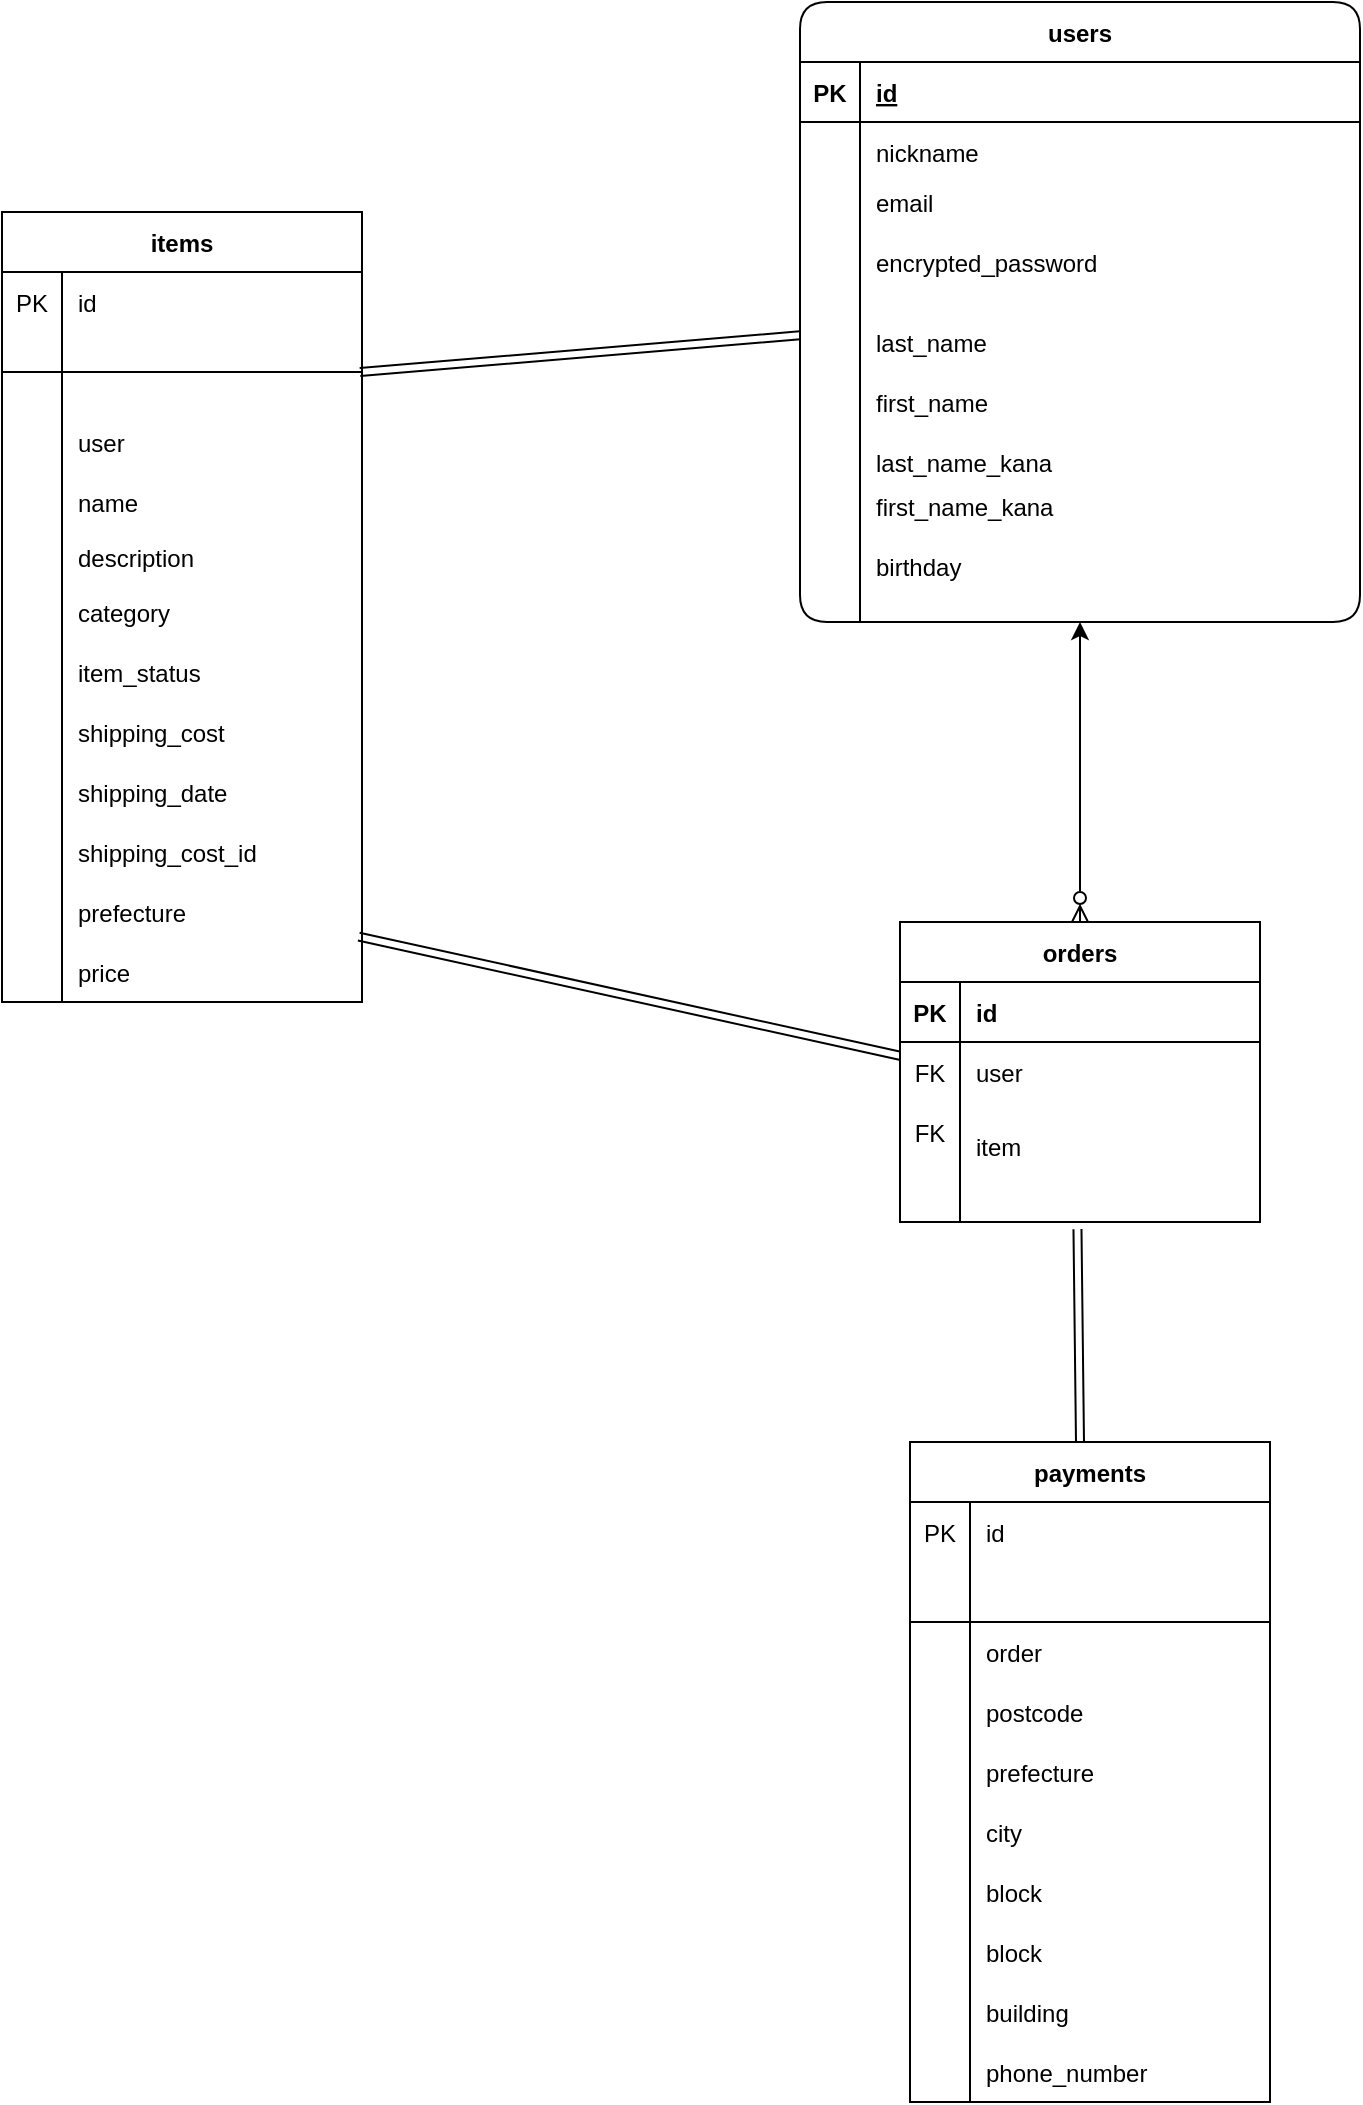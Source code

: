 <mxfile>
    <diagram id="GJ9esw4CST4hLnovmooL" name="ページ1">
        <mxGraphModel dx="1301" dy="1072" grid="1" gridSize="10" guides="1" tooltips="1" connect="0" arrows="1" fold="1" page="1" pageScale="1" pageWidth="827" pageHeight="1169" math="0" shadow="0">
            <root>
                <mxCell id="0"/>
                <mxCell id="1" parent="0"/>
                <mxCell id="heAq2Mf8oxJ5OblEF0bT-236" style="edgeStyle=none;html=1;startArrow=none;startFill=0;shape=link;" edge="1" parent="1" source="heAq2Mf8oxJ5OblEF0bT-14">
                    <mxGeometry relative="1" as="geometry">
                        <mxPoint x="280" y="205" as="targetPoint"/>
                    </mxGeometry>
                </mxCell>
                <mxCell id="heAq2Mf8oxJ5OblEF0bT-14" value="users" style="shape=table;startSize=30;container=1;collapsible=1;childLayout=tableLayout;fixedRows=1;rowLines=0;fontStyle=1;align=center;resizeLast=1;rounded=1;" vertex="1" parent="1">
                    <mxGeometry x="500" y="20" width="280" height="310.0" as="geometry">
                        <mxRectangle x="430" y="250" width="100" height="30" as="alternateBounds"/>
                    </mxGeometry>
                </mxCell>
                <mxCell id="heAq2Mf8oxJ5OblEF0bT-15" value="" style="shape=tableRow;horizontal=0;startSize=0;swimlaneHead=0;swimlaneBody=0;fillColor=none;collapsible=0;dropTarget=0;points=[[0,0.5],[1,0.5]];portConstraint=eastwest;top=0;left=0;right=0;bottom=1;rounded=1;" vertex="1" parent="heAq2Mf8oxJ5OblEF0bT-14">
                    <mxGeometry y="30" width="280" height="30" as="geometry"/>
                </mxCell>
                <mxCell id="heAq2Mf8oxJ5OblEF0bT-16" value="PK" style="shape=partialRectangle;connectable=0;fillColor=none;top=0;left=0;bottom=0;right=0;fontStyle=1;overflow=hidden;rounded=1;" vertex="1" parent="heAq2Mf8oxJ5OblEF0bT-15">
                    <mxGeometry width="30" height="30" as="geometry">
                        <mxRectangle width="30" height="30" as="alternateBounds"/>
                    </mxGeometry>
                </mxCell>
                <mxCell id="heAq2Mf8oxJ5OblEF0bT-17" value="id" style="shape=partialRectangle;connectable=0;fillColor=none;top=0;left=0;bottom=0;right=0;align=left;spacingLeft=6;fontStyle=5;overflow=hidden;rounded=1;" vertex="1" parent="heAq2Mf8oxJ5OblEF0bT-15">
                    <mxGeometry x="30" width="250" height="30" as="geometry">
                        <mxRectangle width="250" height="30" as="alternateBounds"/>
                    </mxGeometry>
                </mxCell>
                <mxCell id="heAq2Mf8oxJ5OblEF0bT-24" value="" style="shape=tableRow;horizontal=0;startSize=0;swimlaneHead=0;swimlaneBody=0;fillColor=none;collapsible=0;dropTarget=0;points=[[0,0.5],[1,0.5]];portConstraint=eastwest;top=0;left=0;right=0;bottom=0;rounded=1;" vertex="1" parent="heAq2Mf8oxJ5OblEF0bT-14">
                    <mxGeometry y="60" width="280" height="30" as="geometry"/>
                </mxCell>
                <mxCell id="heAq2Mf8oxJ5OblEF0bT-25" value="" style="shape=partialRectangle;connectable=0;fillColor=none;top=0;left=0;bottom=0;right=0;editable=1;overflow=hidden;rounded=1;" vertex="1" parent="heAq2Mf8oxJ5OblEF0bT-24">
                    <mxGeometry width="30" height="30" as="geometry">
                        <mxRectangle width="30" height="30" as="alternateBounds"/>
                    </mxGeometry>
                </mxCell>
                <mxCell id="heAq2Mf8oxJ5OblEF0bT-26" value="nickname" style="shape=partialRectangle;connectable=0;fillColor=none;top=0;left=0;bottom=0;right=0;align=left;spacingLeft=6;overflow=hidden;rounded=1;" vertex="1" parent="heAq2Mf8oxJ5OblEF0bT-24">
                    <mxGeometry x="30" width="250" height="30" as="geometry">
                        <mxRectangle width="250" height="30" as="alternateBounds"/>
                    </mxGeometry>
                </mxCell>
                <mxCell id="heAq2Mf8oxJ5OblEF0bT-87" value="" style="endArrow=none;html=1;rounded=1;" edge="1" parent="1">
                    <mxGeometry width="50" height="50" relative="1" as="geometry">
                        <mxPoint x="530" y="330" as="sourcePoint"/>
                        <mxPoint x="530" y="80" as="targetPoint"/>
                    </mxGeometry>
                </mxCell>
                <mxCell id="heAq2Mf8oxJ5OblEF0bT-94" value="email" style="shape=partialRectangle;connectable=0;fillColor=none;top=0;left=0;bottom=0;right=0;align=left;spacingLeft=6;overflow=hidden;rounded=1;" vertex="1" parent="1">
                    <mxGeometry x="530" y="105" width="150" height="30" as="geometry">
                        <mxRectangle width="150" height="30" as="alternateBounds"/>
                    </mxGeometry>
                </mxCell>
                <mxCell id="heAq2Mf8oxJ5OblEF0bT-95" value="encrypted_password" style="shape=partialRectangle;connectable=0;fillColor=none;top=0;left=0;bottom=0;right=0;align=left;spacingLeft=6;overflow=hidden;rounded=1;" vertex="1" parent="1">
                    <mxGeometry x="530" y="135" width="230" height="30" as="geometry">
                        <mxRectangle width="150" height="30" as="alternateBounds"/>
                    </mxGeometry>
                </mxCell>
                <mxCell id="heAq2Mf8oxJ5OblEF0bT-96" value="first_name" style="shape=partialRectangle;connectable=0;fillColor=none;top=0;left=0;bottom=0;right=0;align=left;spacingLeft=6;overflow=hidden;rounded=1;" vertex="1" parent="1">
                    <mxGeometry x="530" y="205" width="150" height="30" as="geometry">
                        <mxRectangle width="150" height="30" as="alternateBounds"/>
                    </mxGeometry>
                </mxCell>
                <mxCell id="heAq2Mf8oxJ5OblEF0bT-97" value="last_name" style="shape=partialRectangle;connectable=0;fillColor=none;top=0;left=0;bottom=0;right=0;align=left;spacingLeft=6;overflow=hidden;rounded=1;" vertex="1" parent="1">
                    <mxGeometry x="530" y="175" width="150" height="30" as="geometry">
                        <mxRectangle width="150" height="30" as="alternateBounds"/>
                    </mxGeometry>
                </mxCell>
                <mxCell id="heAq2Mf8oxJ5OblEF0bT-98" value="last_name_kana" style="shape=partialRectangle;connectable=0;fillColor=none;top=0;left=0;bottom=0;right=0;align=left;spacingLeft=6;overflow=hidden;rounded=1;" vertex="1" parent="1">
                    <mxGeometry x="530" y="235" width="150" height="30" as="geometry">
                        <mxRectangle width="150" height="30" as="alternateBounds"/>
                    </mxGeometry>
                </mxCell>
                <mxCell id="heAq2Mf8oxJ5OblEF0bT-99" value="first_name_kana" style="shape=partialRectangle;connectable=0;fillColor=none;top=0;left=0;bottom=0;right=0;align=left;spacingLeft=6;overflow=hidden;rounded=1;" vertex="1" parent="1">
                    <mxGeometry x="530" y="257" width="150" height="30" as="geometry">
                        <mxRectangle width="150" height="30" as="alternateBounds"/>
                    </mxGeometry>
                </mxCell>
                <mxCell id="heAq2Mf8oxJ5OblEF0bT-100" value="birthday" style="shape=partialRectangle;connectable=0;fillColor=none;top=0;left=0;bottom=0;right=0;align=left;spacingLeft=6;overflow=hidden;rounded=1;" vertex="1" parent="1">
                    <mxGeometry x="530" y="287" width="150" height="30" as="geometry">
                        <mxRectangle width="150" height="30" as="alternateBounds"/>
                    </mxGeometry>
                </mxCell>
                <mxCell id="heAq2Mf8oxJ5OblEF0bT-234" style="html=1;startArrow=ERzeroToMany;startFill=0;" edge="1" parent="1">
                    <mxGeometry relative="1" as="geometry">
                        <mxPoint x="640" y="330" as="targetPoint"/>
                        <mxPoint x="640" y="480.0" as="sourcePoint"/>
                    </mxGeometry>
                </mxCell>
                <mxCell id="heAq2Mf8oxJ5OblEF0bT-280" style="html=1;entryX=0.991;entryY=-0.089;entryDx=0;entryDy=0;entryPerimeter=0;startArrow=none;startFill=0;shape=link;" edge="1" parent="1" target="heAq2Mf8oxJ5OblEF0bT-274">
                    <mxGeometry relative="1" as="geometry">
                        <mxPoint x="550" y="546.872" as="sourcePoint"/>
                    </mxGeometry>
                </mxCell>
                <mxCell id="heAq2Mf8oxJ5OblEF0bT-282" style="html=1;startArrow=none;startFill=0;shape=link;strokeColor=default;exitX=0.493;exitY=1.119;exitDx=0;exitDy=0;exitPerimeter=0;" edge="1" parent="1" source="heAq2Mf8oxJ5OblEF0bT-395">
                    <mxGeometry relative="1" as="geometry">
                        <mxPoint x="640" y="740" as="targetPoint"/>
                        <mxPoint x="640" y="660" as="sourcePoint"/>
                    </mxGeometry>
                </mxCell>
                <mxCell id="heAq2Mf8oxJ5OblEF0bT-237" value="items" style="shape=table;startSize=30;container=1;collapsible=1;childLayout=tableLayout;fixedRows=1;rowLines=0;fontStyle=1;align=center;resizeLast=1;" vertex="1" parent="1">
                    <mxGeometry x="101" y="125" width="180" height="395" as="geometry"/>
                </mxCell>
                <mxCell id="heAq2Mf8oxJ5OblEF0bT-271" value="" style="shape=tableRow;horizontal=0;startSize=0;swimlaneHead=0;swimlaneBody=0;fillColor=none;collapsible=0;dropTarget=0;points=[[0,0.5],[1,0.5]];portConstraint=eastwest;top=0;left=0;right=0;bottom=0;" vertex="1" parent="heAq2Mf8oxJ5OblEF0bT-237">
                    <mxGeometry y="30" width="180" height="30" as="geometry"/>
                </mxCell>
                <mxCell id="heAq2Mf8oxJ5OblEF0bT-272" value="PK" style="shape=partialRectangle;connectable=0;fillColor=none;top=0;left=0;bottom=0;right=0;editable=1;overflow=hidden;" vertex="1" parent="heAq2Mf8oxJ5OblEF0bT-271">
                    <mxGeometry width="30" height="30" as="geometry">
                        <mxRectangle width="30" height="30" as="alternateBounds"/>
                    </mxGeometry>
                </mxCell>
                <mxCell id="heAq2Mf8oxJ5OblEF0bT-273" value="id" style="shape=partialRectangle;connectable=0;fillColor=none;top=0;left=0;bottom=0;right=0;align=left;spacingLeft=6;overflow=hidden;" vertex="1" parent="heAq2Mf8oxJ5OblEF0bT-271">
                    <mxGeometry x="30" width="150" height="30" as="geometry">
                        <mxRectangle width="150" height="30" as="alternateBounds"/>
                    </mxGeometry>
                </mxCell>
                <mxCell id="heAq2Mf8oxJ5OblEF0bT-238" value="" style="shape=tableRow;horizontal=0;startSize=0;swimlaneHead=0;swimlaneBody=0;fillColor=none;collapsible=0;dropTarget=0;points=[[0,0.5],[1,0.5]];portConstraint=eastwest;top=0;left=0;right=0;bottom=1;" vertex="1" parent="heAq2Mf8oxJ5OblEF0bT-237">
                    <mxGeometry y="60" width="180" height="20" as="geometry"/>
                </mxCell>
                <mxCell id="heAq2Mf8oxJ5OblEF0bT-239" value="" style="shape=partialRectangle;connectable=0;fillColor=none;top=0;left=0;bottom=0;right=0;fontStyle=1;overflow=hidden;" vertex="1" parent="heAq2Mf8oxJ5OblEF0bT-238">
                    <mxGeometry width="30" height="20" as="geometry">
                        <mxRectangle width="30" height="20" as="alternateBounds"/>
                    </mxGeometry>
                </mxCell>
                <mxCell id="heAq2Mf8oxJ5OblEF0bT-240" value="" style="shape=partialRectangle;connectable=0;fillColor=none;top=0;left=0;bottom=0;right=0;align=left;spacingLeft=6;fontStyle=1;overflow=hidden;strokeColor=none;" vertex="1" parent="heAq2Mf8oxJ5OblEF0bT-238">
                    <mxGeometry x="30" width="150" height="20" as="geometry">
                        <mxRectangle width="150" height="20" as="alternateBounds"/>
                    </mxGeometry>
                </mxCell>
                <mxCell id="heAq2Mf8oxJ5OblEF0bT-268" value="" style="shape=tableRow;horizontal=0;startSize=0;swimlaneHead=0;swimlaneBody=0;fillColor=none;collapsible=0;dropTarget=0;points=[[0,0.5],[1,0.5]];portConstraint=eastwest;top=0;left=0;right=0;bottom=0;" vertex="1" parent="heAq2Mf8oxJ5OblEF0bT-237">
                    <mxGeometry y="80" width="180" height="20" as="geometry"/>
                </mxCell>
                <mxCell id="heAq2Mf8oxJ5OblEF0bT-269" value="" style="shape=partialRectangle;connectable=0;fillColor=none;top=0;left=0;bottom=0;right=0;editable=1;overflow=hidden;" vertex="1" parent="heAq2Mf8oxJ5OblEF0bT-268">
                    <mxGeometry width="30" height="20" as="geometry">
                        <mxRectangle width="30" height="20" as="alternateBounds"/>
                    </mxGeometry>
                </mxCell>
                <mxCell id="heAq2Mf8oxJ5OblEF0bT-270" value="" style="shape=partialRectangle;connectable=0;fillColor=none;top=0;left=0;bottom=0;right=0;align=left;spacingLeft=6;overflow=hidden;" vertex="1" parent="heAq2Mf8oxJ5OblEF0bT-268">
                    <mxGeometry x="30" width="150" height="20" as="geometry">
                        <mxRectangle width="150" height="20" as="alternateBounds"/>
                    </mxGeometry>
                </mxCell>
                <mxCell id="heAq2Mf8oxJ5OblEF0bT-399" value="" style="shape=tableRow;horizontal=0;startSize=0;swimlaneHead=0;swimlaneBody=0;fillColor=none;collapsible=0;dropTarget=0;points=[[0,0.5],[1,0.5]];portConstraint=eastwest;top=0;left=0;right=0;bottom=0;" vertex="1" parent="heAq2Mf8oxJ5OblEF0bT-237">
                    <mxGeometry y="100" width="180" height="30" as="geometry"/>
                </mxCell>
                <mxCell id="heAq2Mf8oxJ5OblEF0bT-400" value="" style="shape=partialRectangle;connectable=0;fillColor=none;top=0;left=0;bottom=0;right=0;editable=1;overflow=hidden;" vertex="1" parent="heAq2Mf8oxJ5OblEF0bT-399">
                    <mxGeometry width="30" height="30" as="geometry">
                        <mxRectangle width="30" height="30" as="alternateBounds"/>
                    </mxGeometry>
                </mxCell>
                <mxCell id="heAq2Mf8oxJ5OblEF0bT-401" value="user" style="shape=partialRectangle;connectable=0;fillColor=none;top=0;left=0;bottom=0;right=0;align=left;spacingLeft=6;overflow=hidden;" vertex="1" parent="heAq2Mf8oxJ5OblEF0bT-399">
                    <mxGeometry x="30" width="150" height="30" as="geometry">
                        <mxRectangle width="150" height="30" as="alternateBounds"/>
                    </mxGeometry>
                </mxCell>
                <mxCell id="heAq2Mf8oxJ5OblEF0bT-265" value="" style="shape=tableRow;horizontal=0;startSize=0;swimlaneHead=0;swimlaneBody=0;fillColor=none;collapsible=0;dropTarget=0;points=[[0,0.5],[1,0.5]];portConstraint=eastwest;top=0;left=0;right=0;bottom=0;" vertex="1" parent="heAq2Mf8oxJ5OblEF0bT-237">
                    <mxGeometry y="130" width="180" height="30" as="geometry"/>
                </mxCell>
                <mxCell id="heAq2Mf8oxJ5OblEF0bT-266" value="" style="shape=partialRectangle;connectable=0;fillColor=none;top=0;left=0;bottom=0;right=0;editable=1;overflow=hidden;" vertex="1" parent="heAq2Mf8oxJ5OblEF0bT-265">
                    <mxGeometry width="30" height="30" as="geometry">
                        <mxRectangle width="30" height="30" as="alternateBounds"/>
                    </mxGeometry>
                </mxCell>
                <mxCell id="heAq2Mf8oxJ5OblEF0bT-267" value="name" style="shape=partialRectangle;connectable=0;fillColor=none;top=0;left=0;bottom=0;right=0;align=left;spacingLeft=6;overflow=hidden;" vertex="1" parent="heAq2Mf8oxJ5OblEF0bT-265">
                    <mxGeometry x="30" width="150" height="30" as="geometry">
                        <mxRectangle width="150" height="30" as="alternateBounds"/>
                    </mxGeometry>
                </mxCell>
                <mxCell id="heAq2Mf8oxJ5OblEF0bT-241" value="" style="shape=tableRow;horizontal=0;startSize=0;swimlaneHead=0;swimlaneBody=0;fillColor=none;collapsible=0;dropTarget=0;points=[[0,0.5],[1,0.5]];portConstraint=eastwest;top=0;left=0;right=0;bottom=0;" vertex="1" parent="heAq2Mf8oxJ5OblEF0bT-237">
                    <mxGeometry y="160" width="180" height="25" as="geometry"/>
                </mxCell>
                <mxCell id="heAq2Mf8oxJ5OblEF0bT-242" value="" style="shape=partialRectangle;connectable=0;fillColor=none;top=0;left=0;bottom=0;right=0;editable=1;overflow=hidden;" vertex="1" parent="heAq2Mf8oxJ5OblEF0bT-241">
                    <mxGeometry width="30" height="25" as="geometry">
                        <mxRectangle width="30" height="25" as="alternateBounds"/>
                    </mxGeometry>
                </mxCell>
                <mxCell id="heAq2Mf8oxJ5OblEF0bT-243" value="description" style="shape=partialRectangle;connectable=0;fillColor=none;top=0;left=0;bottom=0;right=0;align=left;spacingLeft=6;overflow=hidden;" vertex="1" parent="heAq2Mf8oxJ5OblEF0bT-241">
                    <mxGeometry x="30" width="150" height="25" as="geometry">
                        <mxRectangle width="150" height="25" as="alternateBounds"/>
                    </mxGeometry>
                </mxCell>
                <mxCell id="heAq2Mf8oxJ5OblEF0bT-244" value="" style="shape=tableRow;horizontal=0;startSize=0;swimlaneHead=0;swimlaneBody=0;fillColor=none;collapsible=0;dropTarget=0;points=[[0,0.5],[1,0.5]];portConstraint=eastwest;top=0;left=0;right=0;bottom=0;" vertex="1" parent="heAq2Mf8oxJ5OblEF0bT-237">
                    <mxGeometry y="185" width="180" height="30" as="geometry"/>
                </mxCell>
                <mxCell id="heAq2Mf8oxJ5OblEF0bT-245" value="" style="shape=partialRectangle;connectable=0;fillColor=none;top=0;left=0;bottom=0;right=0;editable=1;overflow=hidden;" vertex="1" parent="heAq2Mf8oxJ5OblEF0bT-244">
                    <mxGeometry width="30" height="30" as="geometry">
                        <mxRectangle width="30" height="30" as="alternateBounds"/>
                    </mxGeometry>
                </mxCell>
                <mxCell id="heAq2Mf8oxJ5OblEF0bT-246" value="category" style="shape=partialRectangle;connectable=0;fillColor=none;top=0;left=0;bottom=0;right=0;align=left;spacingLeft=6;overflow=hidden;" vertex="1" parent="heAq2Mf8oxJ5OblEF0bT-244">
                    <mxGeometry x="30" width="150" height="30" as="geometry">
                        <mxRectangle width="150" height="30" as="alternateBounds"/>
                    </mxGeometry>
                </mxCell>
                <mxCell id="heAq2Mf8oxJ5OblEF0bT-247" value="" style="shape=tableRow;horizontal=0;startSize=0;swimlaneHead=0;swimlaneBody=0;fillColor=none;collapsible=0;dropTarget=0;points=[[0,0.5],[1,0.5]];portConstraint=eastwest;top=0;left=0;right=0;bottom=0;" vertex="1" parent="heAq2Mf8oxJ5OblEF0bT-237">
                    <mxGeometry y="215" width="180" height="30" as="geometry"/>
                </mxCell>
                <mxCell id="heAq2Mf8oxJ5OblEF0bT-248" value="" style="shape=partialRectangle;connectable=0;fillColor=none;top=0;left=0;bottom=0;right=0;editable=1;overflow=hidden;" vertex="1" parent="heAq2Mf8oxJ5OblEF0bT-247">
                    <mxGeometry width="30" height="30" as="geometry">
                        <mxRectangle width="30" height="30" as="alternateBounds"/>
                    </mxGeometry>
                </mxCell>
                <mxCell id="heAq2Mf8oxJ5OblEF0bT-249" value="item_status" style="shape=partialRectangle;connectable=0;fillColor=none;top=0;left=0;bottom=0;right=0;align=left;spacingLeft=6;overflow=hidden;" vertex="1" parent="heAq2Mf8oxJ5OblEF0bT-247">
                    <mxGeometry x="30" width="150" height="30" as="geometry">
                        <mxRectangle width="150" height="30" as="alternateBounds"/>
                    </mxGeometry>
                </mxCell>
                <mxCell id="heAq2Mf8oxJ5OblEF0bT-253" value="" style="shape=tableRow;horizontal=0;startSize=0;swimlaneHead=0;swimlaneBody=0;fillColor=none;collapsible=0;dropTarget=0;points=[[0,0.5],[1,0.5]];portConstraint=eastwest;top=0;left=0;right=0;bottom=0;" vertex="1" parent="heAq2Mf8oxJ5OblEF0bT-237">
                    <mxGeometry y="245" width="180" height="30" as="geometry"/>
                </mxCell>
                <mxCell id="heAq2Mf8oxJ5OblEF0bT-254" value="" style="shape=partialRectangle;connectable=0;fillColor=none;top=0;left=0;bottom=0;right=0;editable=1;overflow=hidden;" vertex="1" parent="heAq2Mf8oxJ5OblEF0bT-253">
                    <mxGeometry width="30" height="30" as="geometry">
                        <mxRectangle width="30" height="30" as="alternateBounds"/>
                    </mxGeometry>
                </mxCell>
                <mxCell id="heAq2Mf8oxJ5OblEF0bT-255" value="shipping_cost" style="shape=partialRectangle;connectable=0;fillColor=none;top=0;left=0;bottom=0;right=0;align=left;spacingLeft=6;overflow=hidden;" vertex="1" parent="heAq2Mf8oxJ5OblEF0bT-253">
                    <mxGeometry x="30" width="150" height="30" as="geometry">
                        <mxRectangle width="150" height="30" as="alternateBounds"/>
                    </mxGeometry>
                </mxCell>
                <mxCell id="heAq2Mf8oxJ5OblEF0bT-256" value="" style="shape=tableRow;horizontal=0;startSize=0;swimlaneHead=0;swimlaneBody=0;fillColor=none;collapsible=0;dropTarget=0;points=[[0,0.5],[1,0.5]];portConstraint=eastwest;top=0;left=0;right=0;bottom=0;" vertex="1" parent="heAq2Mf8oxJ5OblEF0bT-237">
                    <mxGeometry y="275" width="180" height="30" as="geometry"/>
                </mxCell>
                <mxCell id="heAq2Mf8oxJ5OblEF0bT-257" value="" style="shape=partialRectangle;connectable=0;fillColor=none;top=0;left=0;bottom=0;right=0;editable=1;overflow=hidden;" vertex="1" parent="heAq2Mf8oxJ5OblEF0bT-256">
                    <mxGeometry width="30" height="30" as="geometry">
                        <mxRectangle width="30" height="30" as="alternateBounds"/>
                    </mxGeometry>
                </mxCell>
                <mxCell id="heAq2Mf8oxJ5OblEF0bT-258" value="shipping_date" style="shape=partialRectangle;connectable=0;fillColor=none;top=0;left=0;bottom=0;right=0;align=left;spacingLeft=6;overflow=hidden;" vertex="1" parent="heAq2Mf8oxJ5OblEF0bT-256">
                    <mxGeometry x="30" width="150" height="30" as="geometry">
                        <mxRectangle width="150" height="30" as="alternateBounds"/>
                    </mxGeometry>
                </mxCell>
                <mxCell id="heAq2Mf8oxJ5OblEF0bT-259" value="" style="shape=tableRow;horizontal=0;startSize=0;swimlaneHead=0;swimlaneBody=0;fillColor=none;collapsible=0;dropTarget=0;points=[[0,0.5],[1,0.5]];portConstraint=eastwest;top=0;left=0;right=0;bottom=0;" vertex="1" parent="heAq2Mf8oxJ5OblEF0bT-237">
                    <mxGeometry y="305" width="180" height="30" as="geometry"/>
                </mxCell>
                <mxCell id="heAq2Mf8oxJ5OblEF0bT-260" value="" style="shape=partialRectangle;connectable=0;fillColor=none;top=0;left=0;bottom=0;right=0;editable=1;overflow=hidden;" vertex="1" parent="heAq2Mf8oxJ5OblEF0bT-259">
                    <mxGeometry width="30" height="30" as="geometry">
                        <mxRectangle width="30" height="30" as="alternateBounds"/>
                    </mxGeometry>
                </mxCell>
                <mxCell id="heAq2Mf8oxJ5OblEF0bT-261" value="shipping_cost_id" style="shape=partialRectangle;connectable=0;fillColor=none;top=0;left=0;bottom=0;right=0;align=left;spacingLeft=6;overflow=hidden;" vertex="1" parent="heAq2Mf8oxJ5OblEF0bT-259">
                    <mxGeometry x="30" width="150" height="30" as="geometry">
                        <mxRectangle width="150" height="30" as="alternateBounds"/>
                    </mxGeometry>
                </mxCell>
                <mxCell id="heAq2Mf8oxJ5OblEF0bT-262" value="" style="shape=tableRow;horizontal=0;startSize=0;swimlaneHead=0;swimlaneBody=0;fillColor=none;collapsible=0;dropTarget=0;points=[[0,0.5],[1,0.5]];portConstraint=eastwest;top=0;left=0;right=0;bottom=0;" vertex="1" parent="heAq2Mf8oxJ5OblEF0bT-237">
                    <mxGeometry y="335" width="180" height="30" as="geometry"/>
                </mxCell>
                <mxCell id="heAq2Mf8oxJ5OblEF0bT-263" value="" style="shape=partialRectangle;connectable=0;fillColor=none;top=0;left=0;bottom=0;right=0;editable=1;overflow=hidden;" vertex="1" parent="heAq2Mf8oxJ5OblEF0bT-262">
                    <mxGeometry width="30" height="30" as="geometry">
                        <mxRectangle width="30" height="30" as="alternateBounds"/>
                    </mxGeometry>
                </mxCell>
                <mxCell id="heAq2Mf8oxJ5OblEF0bT-264" value="prefecture" style="shape=partialRectangle;connectable=0;fillColor=none;top=0;left=0;bottom=0;right=0;align=left;spacingLeft=6;overflow=hidden;" vertex="1" parent="heAq2Mf8oxJ5OblEF0bT-262">
                    <mxGeometry x="30" width="150" height="30" as="geometry">
                        <mxRectangle width="150" height="30" as="alternateBounds"/>
                    </mxGeometry>
                </mxCell>
                <mxCell id="heAq2Mf8oxJ5OblEF0bT-274" value="" style="shape=tableRow;horizontal=0;startSize=0;swimlaneHead=0;swimlaneBody=0;fillColor=none;collapsible=0;dropTarget=0;points=[[0,0.5],[1,0.5]];portConstraint=eastwest;top=0;left=0;right=0;bottom=0;" vertex="1" parent="heAq2Mf8oxJ5OblEF0bT-237">
                    <mxGeometry y="365" width="180" height="30" as="geometry"/>
                </mxCell>
                <mxCell id="heAq2Mf8oxJ5OblEF0bT-275" value="" style="shape=partialRectangle;connectable=0;fillColor=none;top=0;left=0;bottom=0;right=0;editable=1;overflow=hidden;" vertex="1" parent="heAq2Mf8oxJ5OblEF0bT-274">
                    <mxGeometry width="30" height="30" as="geometry">
                        <mxRectangle width="30" height="30" as="alternateBounds"/>
                    </mxGeometry>
                </mxCell>
                <mxCell id="heAq2Mf8oxJ5OblEF0bT-276" value="price" style="shape=partialRectangle;connectable=0;fillColor=none;top=0;left=0;bottom=0;right=0;align=left;spacingLeft=6;overflow=hidden;" vertex="1" parent="heAq2Mf8oxJ5OblEF0bT-274">
                    <mxGeometry x="30" width="150" height="30" as="geometry">
                        <mxRectangle width="150" height="30" as="alternateBounds"/>
                    </mxGeometry>
                </mxCell>
                <mxCell id="heAq2Mf8oxJ5OblEF0bT-284" value="payments" style="shape=table;startSize=30;container=1;collapsible=1;childLayout=tableLayout;fixedRows=1;rowLines=0;fontStyle=1;align=center;resizeLast=1;" vertex="1" parent="1">
                    <mxGeometry x="555" y="740" width="180" height="330" as="geometry"/>
                </mxCell>
                <mxCell id="heAq2Mf8oxJ5OblEF0bT-297" value="" style="shape=tableRow;horizontal=0;startSize=0;swimlaneHead=0;swimlaneBody=0;fillColor=none;collapsible=0;dropTarget=0;points=[[0,0.5],[1,0.5]];portConstraint=eastwest;top=0;left=0;right=0;bottom=0;" vertex="1" parent="heAq2Mf8oxJ5OblEF0bT-284">
                    <mxGeometry y="30" width="180" height="30" as="geometry"/>
                </mxCell>
                <mxCell id="heAq2Mf8oxJ5OblEF0bT-298" value="PK" style="shape=partialRectangle;connectable=0;fillColor=none;top=0;left=0;bottom=0;right=0;editable=1;overflow=hidden;" vertex="1" parent="heAq2Mf8oxJ5OblEF0bT-297">
                    <mxGeometry width="30" height="30" as="geometry">
                        <mxRectangle width="30" height="30" as="alternateBounds"/>
                    </mxGeometry>
                </mxCell>
                <mxCell id="heAq2Mf8oxJ5OblEF0bT-299" value="id" style="shape=partialRectangle;connectable=0;fillColor=none;top=0;left=0;bottom=0;right=0;align=left;spacingLeft=6;overflow=hidden;" vertex="1" parent="heAq2Mf8oxJ5OblEF0bT-297">
                    <mxGeometry x="30" width="150" height="30" as="geometry">
                        <mxRectangle width="150" height="30" as="alternateBounds"/>
                    </mxGeometry>
                </mxCell>
                <mxCell id="heAq2Mf8oxJ5OblEF0bT-285" value="" style="shape=tableRow;horizontal=0;startSize=0;swimlaneHead=0;swimlaneBody=0;fillColor=none;collapsible=0;dropTarget=0;points=[[0,0.5],[1,0.5]];portConstraint=eastwest;top=0;left=0;right=0;bottom=1;" vertex="1" parent="heAq2Mf8oxJ5OblEF0bT-284">
                    <mxGeometry y="60" width="180" height="30" as="geometry"/>
                </mxCell>
                <mxCell id="heAq2Mf8oxJ5OblEF0bT-286" value="" style="shape=partialRectangle;connectable=0;fillColor=none;top=0;left=0;bottom=0;right=0;fontStyle=1;overflow=hidden;" vertex="1" parent="heAq2Mf8oxJ5OblEF0bT-285">
                    <mxGeometry width="30" height="30" as="geometry">
                        <mxRectangle width="30" height="30" as="alternateBounds"/>
                    </mxGeometry>
                </mxCell>
                <mxCell id="heAq2Mf8oxJ5OblEF0bT-287" value="" style="shape=partialRectangle;connectable=0;fillColor=none;top=0;left=0;bottom=0;right=0;align=left;spacingLeft=6;fontStyle=1;overflow=hidden;" vertex="1" parent="heAq2Mf8oxJ5OblEF0bT-285">
                    <mxGeometry x="30" width="150" height="30" as="geometry">
                        <mxRectangle width="150" height="30" as="alternateBounds"/>
                    </mxGeometry>
                </mxCell>
                <mxCell id="heAq2Mf8oxJ5OblEF0bT-288" value="" style="shape=tableRow;horizontal=0;startSize=0;swimlaneHead=0;swimlaneBody=0;fillColor=none;collapsible=0;dropTarget=0;points=[[0,0.5],[1,0.5]];portConstraint=eastwest;top=0;left=0;right=0;bottom=0;" vertex="1" parent="heAq2Mf8oxJ5OblEF0bT-284">
                    <mxGeometry y="90" width="180" height="30" as="geometry"/>
                </mxCell>
                <mxCell id="heAq2Mf8oxJ5OblEF0bT-289" value="" style="shape=partialRectangle;connectable=0;fillColor=none;top=0;left=0;bottom=0;right=0;editable=1;overflow=hidden;" vertex="1" parent="heAq2Mf8oxJ5OblEF0bT-288">
                    <mxGeometry width="30" height="30" as="geometry">
                        <mxRectangle width="30" height="30" as="alternateBounds"/>
                    </mxGeometry>
                </mxCell>
                <mxCell id="heAq2Mf8oxJ5OblEF0bT-290" value="order" style="shape=partialRectangle;connectable=0;fillColor=none;top=0;left=0;bottom=0;right=0;align=left;spacingLeft=6;overflow=hidden;" vertex="1" parent="heAq2Mf8oxJ5OblEF0bT-288">
                    <mxGeometry x="30" width="150" height="30" as="geometry">
                        <mxRectangle width="150" height="30" as="alternateBounds"/>
                    </mxGeometry>
                </mxCell>
                <mxCell id="heAq2Mf8oxJ5OblEF0bT-294" value="" style="shape=tableRow;horizontal=0;startSize=0;swimlaneHead=0;swimlaneBody=0;fillColor=none;collapsible=0;dropTarget=0;points=[[0,0.5],[1,0.5]];portConstraint=eastwest;top=0;left=0;right=0;bottom=0;" vertex="1" parent="heAq2Mf8oxJ5OblEF0bT-284">
                    <mxGeometry y="120" width="180" height="30" as="geometry"/>
                </mxCell>
                <mxCell id="heAq2Mf8oxJ5OblEF0bT-295" value="" style="shape=partialRectangle;connectable=0;fillColor=none;top=0;left=0;bottom=0;right=0;editable=1;overflow=hidden;" vertex="1" parent="heAq2Mf8oxJ5OblEF0bT-294">
                    <mxGeometry width="30" height="30" as="geometry">
                        <mxRectangle width="30" height="30" as="alternateBounds"/>
                    </mxGeometry>
                </mxCell>
                <mxCell id="heAq2Mf8oxJ5OblEF0bT-296" value="postcode" style="shape=partialRectangle;connectable=0;fillColor=none;top=0;left=0;bottom=0;right=0;align=left;spacingLeft=6;overflow=hidden;" vertex="1" parent="heAq2Mf8oxJ5OblEF0bT-294">
                    <mxGeometry x="30" width="150" height="30" as="geometry">
                        <mxRectangle width="150" height="30" as="alternateBounds"/>
                    </mxGeometry>
                </mxCell>
                <mxCell id="heAq2Mf8oxJ5OblEF0bT-291" value="" style="shape=tableRow;horizontal=0;startSize=0;swimlaneHead=0;swimlaneBody=0;fillColor=none;collapsible=0;dropTarget=0;points=[[0,0.5],[1,0.5]];portConstraint=eastwest;top=0;left=0;right=0;bottom=0;" vertex="1" parent="heAq2Mf8oxJ5OblEF0bT-284">
                    <mxGeometry y="150" width="180" height="30" as="geometry"/>
                </mxCell>
                <mxCell id="heAq2Mf8oxJ5OblEF0bT-292" value="" style="shape=partialRectangle;connectable=0;fillColor=none;top=0;left=0;bottom=0;right=0;editable=1;overflow=hidden;" vertex="1" parent="heAq2Mf8oxJ5OblEF0bT-291">
                    <mxGeometry width="30" height="30" as="geometry">
                        <mxRectangle width="30" height="30" as="alternateBounds"/>
                    </mxGeometry>
                </mxCell>
                <mxCell id="heAq2Mf8oxJ5OblEF0bT-293" value="prefecture" style="shape=partialRectangle;connectable=0;fillColor=none;top=0;left=0;bottom=0;right=0;align=left;spacingLeft=6;overflow=hidden;" vertex="1" parent="heAq2Mf8oxJ5OblEF0bT-291">
                    <mxGeometry x="30" width="150" height="30" as="geometry">
                        <mxRectangle width="150" height="30" as="alternateBounds"/>
                    </mxGeometry>
                </mxCell>
                <mxCell id="heAq2Mf8oxJ5OblEF0bT-300" value="" style="shape=tableRow;horizontal=0;startSize=0;swimlaneHead=0;swimlaneBody=0;fillColor=none;collapsible=0;dropTarget=0;points=[[0,0.5],[1,0.5]];portConstraint=eastwest;top=0;left=0;right=0;bottom=0;" vertex="1" parent="heAq2Mf8oxJ5OblEF0bT-284">
                    <mxGeometry y="180" width="180" height="30" as="geometry"/>
                </mxCell>
                <mxCell id="heAq2Mf8oxJ5OblEF0bT-301" value="" style="shape=partialRectangle;connectable=0;fillColor=none;top=0;left=0;bottom=0;right=0;editable=1;overflow=hidden;" vertex="1" parent="heAq2Mf8oxJ5OblEF0bT-300">
                    <mxGeometry width="30" height="30" as="geometry">
                        <mxRectangle width="30" height="30" as="alternateBounds"/>
                    </mxGeometry>
                </mxCell>
                <mxCell id="heAq2Mf8oxJ5OblEF0bT-302" value="city" style="shape=partialRectangle;connectable=0;fillColor=none;top=0;left=0;bottom=0;right=0;align=left;spacingLeft=6;overflow=hidden;" vertex="1" parent="heAq2Mf8oxJ5OblEF0bT-300">
                    <mxGeometry x="30" width="150" height="30" as="geometry">
                        <mxRectangle width="150" height="30" as="alternateBounds"/>
                    </mxGeometry>
                </mxCell>
                <mxCell id="heAq2Mf8oxJ5OblEF0bT-303" value="" style="shape=tableRow;horizontal=0;startSize=0;swimlaneHead=0;swimlaneBody=0;fillColor=none;collapsible=0;dropTarget=0;points=[[0,0.5],[1,0.5]];portConstraint=eastwest;top=0;left=0;right=0;bottom=0;" vertex="1" parent="heAq2Mf8oxJ5OblEF0bT-284">
                    <mxGeometry y="210" width="180" height="30" as="geometry"/>
                </mxCell>
                <mxCell id="heAq2Mf8oxJ5OblEF0bT-304" value="" style="shape=partialRectangle;connectable=0;fillColor=none;top=0;left=0;bottom=0;right=0;editable=1;overflow=hidden;" vertex="1" parent="heAq2Mf8oxJ5OblEF0bT-303">
                    <mxGeometry width="30" height="30" as="geometry">
                        <mxRectangle width="30" height="30" as="alternateBounds"/>
                    </mxGeometry>
                </mxCell>
                <mxCell id="heAq2Mf8oxJ5OblEF0bT-305" value="block" style="shape=partialRectangle;connectable=0;fillColor=none;top=0;left=0;bottom=0;right=0;align=left;spacingLeft=6;overflow=hidden;" vertex="1" parent="heAq2Mf8oxJ5OblEF0bT-303">
                    <mxGeometry x="30" width="150" height="30" as="geometry">
                        <mxRectangle width="150" height="30" as="alternateBounds"/>
                    </mxGeometry>
                </mxCell>
                <mxCell id="heAq2Mf8oxJ5OblEF0bT-306" value="" style="shape=tableRow;horizontal=0;startSize=0;swimlaneHead=0;swimlaneBody=0;fillColor=none;collapsible=0;dropTarget=0;points=[[0,0.5],[1,0.5]];portConstraint=eastwest;top=0;left=0;right=0;bottom=0;" vertex="1" parent="heAq2Mf8oxJ5OblEF0bT-284">
                    <mxGeometry y="240" width="180" height="30" as="geometry"/>
                </mxCell>
                <mxCell id="heAq2Mf8oxJ5OblEF0bT-307" value="" style="shape=partialRectangle;connectable=0;fillColor=none;top=0;left=0;bottom=0;right=0;editable=1;overflow=hidden;" vertex="1" parent="heAq2Mf8oxJ5OblEF0bT-306">
                    <mxGeometry width="30" height="30" as="geometry">
                        <mxRectangle width="30" height="30" as="alternateBounds"/>
                    </mxGeometry>
                </mxCell>
                <mxCell id="heAq2Mf8oxJ5OblEF0bT-308" value="block" style="shape=partialRectangle;connectable=0;fillColor=none;top=0;left=0;bottom=0;right=0;align=left;spacingLeft=6;overflow=hidden;" vertex="1" parent="heAq2Mf8oxJ5OblEF0bT-306">
                    <mxGeometry x="30" width="150" height="30" as="geometry">
                        <mxRectangle width="150" height="30" as="alternateBounds"/>
                    </mxGeometry>
                </mxCell>
                <mxCell id="heAq2Mf8oxJ5OblEF0bT-309" value="" style="shape=tableRow;horizontal=0;startSize=0;swimlaneHead=0;swimlaneBody=0;fillColor=none;collapsible=0;dropTarget=0;points=[[0,0.5],[1,0.5]];portConstraint=eastwest;top=0;left=0;right=0;bottom=0;" vertex="1" parent="heAq2Mf8oxJ5OblEF0bT-284">
                    <mxGeometry y="270" width="180" height="30" as="geometry"/>
                </mxCell>
                <mxCell id="heAq2Mf8oxJ5OblEF0bT-310" value="" style="shape=partialRectangle;connectable=0;fillColor=none;top=0;left=0;bottom=0;right=0;editable=1;overflow=hidden;" vertex="1" parent="heAq2Mf8oxJ5OblEF0bT-309">
                    <mxGeometry width="30" height="30" as="geometry">
                        <mxRectangle width="30" height="30" as="alternateBounds"/>
                    </mxGeometry>
                </mxCell>
                <mxCell id="heAq2Mf8oxJ5OblEF0bT-311" value="building" style="shape=partialRectangle;connectable=0;fillColor=none;top=0;left=0;bottom=0;right=0;align=left;spacingLeft=6;overflow=hidden;" vertex="1" parent="heAq2Mf8oxJ5OblEF0bT-309">
                    <mxGeometry x="30" width="150" height="30" as="geometry">
                        <mxRectangle width="150" height="30" as="alternateBounds"/>
                    </mxGeometry>
                </mxCell>
                <mxCell id="heAq2Mf8oxJ5OblEF0bT-312" value="" style="shape=tableRow;horizontal=0;startSize=0;swimlaneHead=0;swimlaneBody=0;fillColor=none;collapsible=0;dropTarget=0;points=[[0,0.5],[1,0.5]];portConstraint=eastwest;top=0;left=0;right=0;bottom=0;" vertex="1" parent="heAq2Mf8oxJ5OblEF0bT-284">
                    <mxGeometry y="300" width="180" height="30" as="geometry"/>
                </mxCell>
                <mxCell id="heAq2Mf8oxJ5OblEF0bT-313" value="" style="shape=partialRectangle;connectable=0;fillColor=none;top=0;left=0;bottom=0;right=0;editable=1;overflow=hidden;" vertex="1" parent="heAq2Mf8oxJ5OblEF0bT-312">
                    <mxGeometry width="30" height="30" as="geometry">
                        <mxRectangle width="30" height="30" as="alternateBounds"/>
                    </mxGeometry>
                </mxCell>
                <mxCell id="heAq2Mf8oxJ5OblEF0bT-314" value="phone_number" style="shape=partialRectangle;connectable=0;fillColor=none;top=0;left=0;bottom=0;right=0;align=left;spacingLeft=6;overflow=hidden;" vertex="1" parent="heAq2Mf8oxJ5OblEF0bT-312">
                    <mxGeometry x="30" width="150" height="30" as="geometry">
                        <mxRectangle width="150" height="30" as="alternateBounds"/>
                    </mxGeometry>
                </mxCell>
                <mxCell id="heAq2Mf8oxJ5OblEF0bT-385" value="orders" style="shape=table;startSize=30;container=1;collapsible=1;childLayout=tableLayout;fixedRows=1;rowLines=0;fontStyle=1;align=center;resizeLast=1;" vertex="1" parent="1">
                    <mxGeometry x="550" y="480" width="180" height="150" as="geometry"/>
                </mxCell>
                <mxCell id="heAq2Mf8oxJ5OblEF0bT-386" value="" style="shape=tableRow;horizontal=0;startSize=0;swimlaneHead=0;swimlaneBody=0;fillColor=none;collapsible=0;dropTarget=0;points=[[0,0.5],[1,0.5]];portConstraint=eastwest;top=0;left=0;right=0;bottom=1;" vertex="1" parent="heAq2Mf8oxJ5OblEF0bT-385">
                    <mxGeometry y="30" width="180" height="30" as="geometry"/>
                </mxCell>
                <mxCell id="heAq2Mf8oxJ5OblEF0bT-387" value="PK" style="shape=partialRectangle;connectable=0;fillColor=none;top=0;left=0;bottom=0;right=0;fontStyle=1;overflow=hidden;" vertex="1" parent="heAq2Mf8oxJ5OblEF0bT-386">
                    <mxGeometry width="30" height="30" as="geometry">
                        <mxRectangle width="30" height="30" as="alternateBounds"/>
                    </mxGeometry>
                </mxCell>
                <mxCell id="heAq2Mf8oxJ5OblEF0bT-388" value="id" style="shape=partialRectangle;connectable=0;fillColor=none;top=0;left=0;bottom=0;right=0;align=left;spacingLeft=6;fontStyle=1;overflow=hidden;" vertex="1" parent="heAq2Mf8oxJ5OblEF0bT-386">
                    <mxGeometry x="30" width="150" height="30" as="geometry">
                        <mxRectangle width="150" height="30" as="alternateBounds"/>
                    </mxGeometry>
                </mxCell>
                <mxCell id="heAq2Mf8oxJ5OblEF0bT-389" value="" style="shape=tableRow;horizontal=0;startSize=0;swimlaneHead=0;swimlaneBody=0;fillColor=none;collapsible=0;dropTarget=0;points=[[0,0.5],[1,0.5]];portConstraint=eastwest;top=0;left=0;right=0;bottom=0;" vertex="1" parent="heAq2Mf8oxJ5OblEF0bT-385">
                    <mxGeometry y="60" width="180" height="30" as="geometry"/>
                </mxCell>
                <mxCell id="heAq2Mf8oxJ5OblEF0bT-390" value="FK" style="shape=partialRectangle;connectable=0;fillColor=none;top=0;left=0;bottom=0;right=0;editable=1;overflow=hidden;" vertex="1" parent="heAq2Mf8oxJ5OblEF0bT-389">
                    <mxGeometry width="30" height="30" as="geometry">
                        <mxRectangle width="30" height="30" as="alternateBounds"/>
                    </mxGeometry>
                </mxCell>
                <mxCell id="heAq2Mf8oxJ5OblEF0bT-391" value="user" style="shape=partialRectangle;connectable=0;fillColor=none;top=0;left=0;bottom=0;right=0;align=left;spacingLeft=6;overflow=hidden;" vertex="1" parent="heAq2Mf8oxJ5OblEF0bT-389">
                    <mxGeometry x="30" width="150" height="30" as="geometry">
                        <mxRectangle width="150" height="30" as="alternateBounds"/>
                    </mxGeometry>
                </mxCell>
                <mxCell id="heAq2Mf8oxJ5OblEF0bT-392" value="" style="shape=tableRow;horizontal=0;startSize=0;swimlaneHead=0;swimlaneBody=0;fillColor=none;collapsible=0;dropTarget=0;points=[[0,0.5],[1,0.5]];portConstraint=eastwest;top=0;left=0;right=0;bottom=0;" vertex="1" parent="heAq2Mf8oxJ5OblEF0bT-385">
                    <mxGeometry y="90" width="180" height="30" as="geometry"/>
                </mxCell>
                <mxCell id="heAq2Mf8oxJ5OblEF0bT-393" value="FK" style="shape=partialRectangle;connectable=0;fillColor=none;top=0;left=0;bottom=0;right=0;editable=1;overflow=hidden;" vertex="1" parent="heAq2Mf8oxJ5OblEF0bT-392">
                    <mxGeometry width="30" height="30" as="geometry">
                        <mxRectangle width="30" height="30" as="alternateBounds"/>
                    </mxGeometry>
                </mxCell>
                <mxCell id="heAq2Mf8oxJ5OblEF0bT-394" value="&#10;item" style="shape=partialRectangle;connectable=0;fillColor=none;top=0;left=0;bottom=0;right=0;align=left;spacingLeft=6;overflow=hidden;" vertex="1" parent="heAq2Mf8oxJ5OblEF0bT-392">
                    <mxGeometry x="30" width="150" height="30" as="geometry">
                        <mxRectangle width="150" height="30" as="alternateBounds"/>
                    </mxGeometry>
                </mxCell>
                <mxCell id="heAq2Mf8oxJ5OblEF0bT-395" value="" style="shape=tableRow;horizontal=0;startSize=0;swimlaneHead=0;swimlaneBody=0;fillColor=none;collapsible=0;dropTarget=0;points=[[0,0.5],[1,0.5]];portConstraint=eastwest;top=0;left=0;right=0;bottom=0;" vertex="1" parent="heAq2Mf8oxJ5OblEF0bT-385">
                    <mxGeometry y="120" width="180" height="30" as="geometry"/>
                </mxCell>
                <mxCell id="heAq2Mf8oxJ5OblEF0bT-396" value="" style="shape=partialRectangle;connectable=0;fillColor=none;top=0;left=0;bottom=0;right=0;editable=1;overflow=hidden;" vertex="1" parent="heAq2Mf8oxJ5OblEF0bT-395">
                    <mxGeometry width="30" height="30" as="geometry">
                        <mxRectangle width="30" height="30" as="alternateBounds"/>
                    </mxGeometry>
                </mxCell>
                <mxCell id="heAq2Mf8oxJ5OblEF0bT-397" value="" style="shape=partialRectangle;connectable=0;fillColor=none;top=0;left=0;bottom=0;right=0;align=left;spacingLeft=6;overflow=hidden;" vertex="1" parent="heAq2Mf8oxJ5OblEF0bT-395">
                    <mxGeometry x="30" width="150" height="30" as="geometry">
                        <mxRectangle width="150" height="30" as="alternateBounds"/>
                    </mxGeometry>
                </mxCell>
            </root>
        </mxGraphModel>
    </diagram>
</mxfile>
